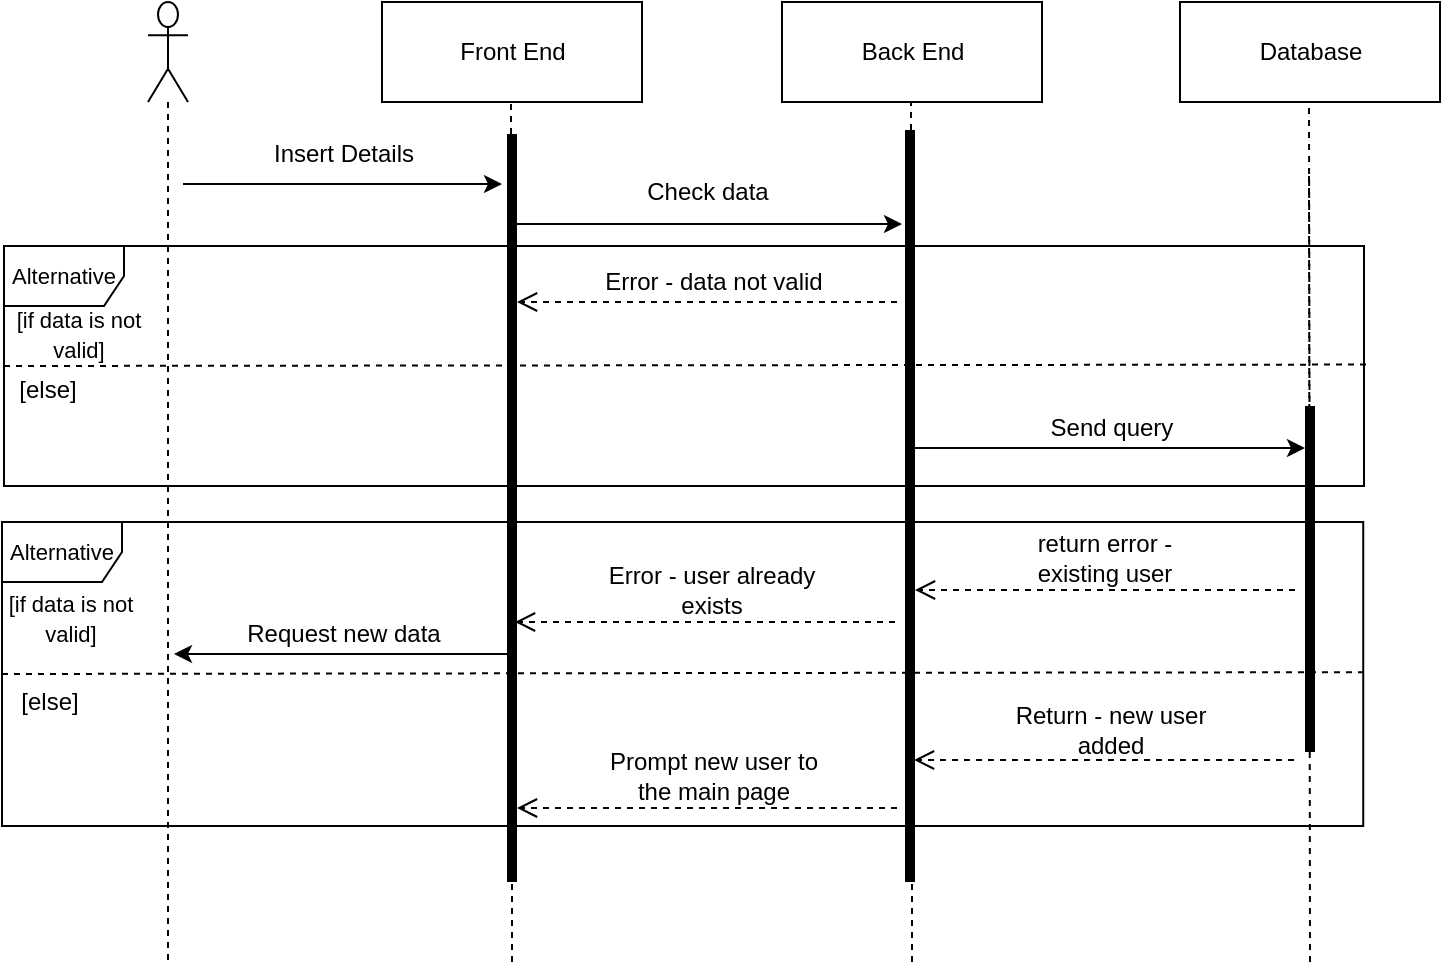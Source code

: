 <mxfile version="13.9.6" type="device"><diagram id="kgpKYQtTHZ0yAKxKKP6v" name="Page-1"><mxGraphModel dx="1422" dy="743" grid="1" gridSize="10" guides="1" tooltips="1" connect="1" arrows="1" fold="1" page="1" pageScale="1" pageWidth="850" pageHeight="1100" math="0" shadow="0"><root><mxCell id="0"/><mxCell id="1" parent="0"/><mxCell id="SL2v7vGCI3GbwwXjeuKS-9" value="" style="shape=umlLifeline;participant=umlActor;perimeter=lifelinePerimeter;whiteSpace=wrap;html=1;container=1;collapsible=0;recursiveResize=0;verticalAlign=top;spacingTop=36;outlineConnect=0;size=50;" parent="1" vertex="1"><mxGeometry x="133" y="90" width="20" height="480" as="geometry"/></mxCell><mxCell id="SL2v7vGCI3GbwwXjeuKS-10" value="Front End" style="html=1;" parent="1" vertex="1"><mxGeometry x="250" y="90" width="130" height="50" as="geometry"/></mxCell><mxCell id="SL2v7vGCI3GbwwXjeuKS-11" value="" style="endArrow=none;dashed=1;html=1;" parent="1" source="SL2v7vGCI3GbwwXjeuKS-42" edge="1"><mxGeometry width="50" height="50" relative="1" as="geometry"><mxPoint x="315" y="520" as="sourcePoint"/><mxPoint x="314.5" y="140" as="targetPoint"/></mxGeometry></mxCell><mxCell id="SL2v7vGCI3GbwwXjeuKS-12" value="Back End" style="html=1;" parent="1" vertex="1"><mxGeometry x="450" y="90" width="130" height="50" as="geometry"/></mxCell><mxCell id="SL2v7vGCI3GbwwXjeuKS-13" value="" style="endArrow=none;dashed=1;html=1;" parent="1" source="SL2v7vGCI3GbwwXjeuKS-44" edge="1"><mxGeometry width="50" height="50" relative="1" as="geometry"><mxPoint x="515" y="520" as="sourcePoint"/><mxPoint x="514.5" y="140" as="targetPoint"/></mxGeometry></mxCell><mxCell id="SL2v7vGCI3GbwwXjeuKS-16" value="Database" style="html=1;" parent="1" vertex="1"><mxGeometry x="649" y="90" width="130" height="50" as="geometry"/></mxCell><mxCell id="SL2v7vGCI3GbwwXjeuKS-17" value="" style="endArrow=none;dashed=1;html=1;" parent="1" edge="1"><mxGeometry width="50" height="50" relative="1" as="geometry"><mxPoint x="714" y="440" as="sourcePoint"/><mxPoint x="713.5" y="140" as="targetPoint"/></mxGeometry></mxCell><mxCell id="SL2v7vGCI3GbwwXjeuKS-18" value="" style="endArrow=classic;html=1;" parent="1" edge="1"><mxGeometry width="50" height="50" relative="1" as="geometry"><mxPoint x="150.525" y="181" as="sourcePoint"/><mxPoint x="310" y="181" as="targetPoint"/></mxGeometry></mxCell><mxCell id="SL2v7vGCI3GbwwXjeuKS-21" value="Insert Details" style="text;html=1;strokeColor=none;fillColor=none;align=center;verticalAlign=middle;whiteSpace=wrap;rounded=0;" parent="1" vertex="1"><mxGeometry x="186" y="156" width="90" height="20" as="geometry"/></mxCell><mxCell id="SL2v7vGCI3GbwwXjeuKS-22" value="" style="endArrow=classic;html=1;" parent="1" edge="1"><mxGeometry width="50" height="50" relative="1" as="geometry"><mxPoint x="315" y="201" as="sourcePoint"/><mxPoint x="510" y="201" as="targetPoint"/></mxGeometry></mxCell><mxCell id="SL2v7vGCI3GbwwXjeuKS-23" value="Check data" style="text;html=1;strokeColor=none;fillColor=none;align=center;verticalAlign=middle;whiteSpace=wrap;rounded=0;" parent="1" vertex="1"><mxGeometry x="368" y="173" width="90" height="24" as="geometry"/></mxCell><mxCell id="SL2v7vGCI3GbwwXjeuKS-26" value="" style="html=1;verticalAlign=bottom;endArrow=open;dashed=1;endSize=8;" parent="1" edge="1"><mxGeometry relative="1" as="geometry"><mxPoint x="706.5" y="384" as="sourcePoint"/><mxPoint x="516.5" y="384" as="targetPoint"/></mxGeometry></mxCell><mxCell id="SL2v7vGCI3GbwwXjeuKS-28" value="return error - existing user" style="text;html=1;strokeColor=none;fillColor=none;align=center;verticalAlign=middle;whiteSpace=wrap;rounded=0;" parent="1" vertex="1"><mxGeometry x="557.5" y="358" width="107" height="20" as="geometry"/></mxCell><mxCell id="SL2v7vGCI3GbwwXjeuKS-40" value="Return - new user added" style="text;html=1;strokeColor=none;fillColor=none;align=center;verticalAlign=middle;whiteSpace=wrap;rounded=0;" parent="1" vertex="1"><mxGeometry x="560.5" y="444" width="107" height="20" as="geometry"/></mxCell><mxCell id="SL2v7vGCI3GbwwXjeuKS-42" value="" style="html=1;points=[];perimeter=orthogonalPerimeter;fillColor=#000000;strokeColor=none;" parent="1" vertex="1"><mxGeometry x="312.5" y="156" width="5" height="374" as="geometry"/></mxCell><mxCell id="SL2v7vGCI3GbwwXjeuKS-43" value="" style="endArrow=none;dashed=1;html=1;" parent="1" target="SL2v7vGCI3GbwwXjeuKS-42" edge="1"><mxGeometry width="50" height="50" relative="1" as="geometry"><mxPoint x="315" y="440" as="sourcePoint"/><mxPoint x="314.5" y="140" as="targetPoint"/></mxGeometry></mxCell><mxCell id="SL2v7vGCI3GbwwXjeuKS-44" value="" style="html=1;points=[];perimeter=orthogonalPerimeter;fillColor=#000000;strokeColor=none;" parent="1" vertex="1"><mxGeometry x="511.5" y="154" width="5" height="376" as="geometry"/></mxCell><mxCell id="SL2v7vGCI3GbwwXjeuKS-45" value="" style="endArrow=none;dashed=1;html=1;" parent="1" target="SL2v7vGCI3GbwwXjeuKS-44" edge="1"><mxGeometry width="50" height="50" relative="1" as="geometry"><mxPoint x="515" y="440" as="sourcePoint"/><mxPoint x="514.5" y="140" as="targetPoint"/></mxGeometry></mxCell><mxCell id="SL2v7vGCI3GbwwXjeuKS-46" value="" style="html=1;points=[];perimeter=orthogonalPerimeter;fillColor=#000000;strokeColor=none;" parent="1" vertex="1"><mxGeometry x="711.5" y="292" width="5" height="173" as="geometry"/></mxCell><mxCell id="SL2v7vGCI3GbwwXjeuKS-47" value="" style="endArrow=none;dashed=1;html=1;" parent="1" target="SL2v7vGCI3GbwwXjeuKS-42" edge="1"><mxGeometry width="50" height="50" relative="1" as="geometry"><mxPoint x="315" y="570" as="sourcePoint"/><mxPoint x="315" y="390" as="targetPoint"/></mxGeometry></mxCell><mxCell id="SL2v7vGCI3GbwwXjeuKS-48" value="" style="endArrow=none;dashed=1;html=1;" parent="1" target="SL2v7vGCI3GbwwXjeuKS-44" edge="1"><mxGeometry width="50" height="50" relative="1" as="geometry"><mxPoint x="515" y="570" as="sourcePoint"/><mxPoint x="515" y="390" as="targetPoint"/></mxGeometry></mxCell><mxCell id="SL2v7vGCI3GbwwXjeuKS-49" value="" style="endArrow=none;dashed=1;html=1;" parent="1" edge="1"><mxGeometry width="50" height="50" relative="1" as="geometry"><mxPoint x="714" y="570" as="sourcePoint"/><mxPoint x="713.5" y="173" as="targetPoint"/></mxGeometry></mxCell><mxCell id="SL2v7vGCI3GbwwXjeuKS-54" value="" style="endArrow=classic;html=1;" parent="1" edge="1"><mxGeometry width="50" height="50" relative="1" as="geometry"><mxPoint x="516.5" y="313" as="sourcePoint"/><mxPoint x="711.5" y="313" as="targetPoint"/></mxGeometry></mxCell><mxCell id="SL2v7vGCI3GbwwXjeuKS-55" value="Send query" style="text;html=1;strokeColor=none;fillColor=none;align=center;verticalAlign=middle;whiteSpace=wrap;rounded=0;" parent="1" vertex="1"><mxGeometry x="574.5" y="293" width="80" height="20" as="geometry"/></mxCell><mxCell id="SL2v7vGCI3GbwwXjeuKS-60" value="&lt;font style=&quot;font-size: 11px&quot;&gt;Alternative&lt;/font&gt;" style="shape=umlFrame;whiteSpace=wrap;html=1;" parent="1" vertex="1"><mxGeometry x="61" y="212" width="680" height="120" as="geometry"/></mxCell><mxCell id="SL2v7vGCI3GbwwXjeuKS-61" value="" style="endArrow=none;dashed=1;html=1;exitX=0;exitY=0.5;exitDx=0;exitDy=0;exitPerimeter=0;entryX=1.003;entryY=0.494;entryDx=0;entryDy=0;entryPerimeter=0;" parent="1" source="SL2v7vGCI3GbwwXjeuKS-60" target="SL2v7vGCI3GbwwXjeuKS-60" edge="1"><mxGeometry width="50" height="50" relative="1" as="geometry"><mxPoint x="231.46" y="948.5" as="sourcePoint"/><mxPoint x="381.46" y="949" as="targetPoint"/></mxGeometry></mxCell><mxCell id="SL2v7vGCI3GbwwXjeuKS-62" value="&lt;font style=&quot;font-size: 11px&quot;&gt;[if data is not valid]&lt;/font&gt;" style="text;html=1;strokeColor=none;fillColor=none;align=center;verticalAlign=middle;whiteSpace=wrap;rounded=0;" parent="1" vertex="1"><mxGeometry x="64" y="231.07" width="68.5" height="48.93" as="geometry"/></mxCell><mxCell id="SL2v7vGCI3GbwwXjeuKS-63" value="[else]" style="text;html=1;strokeColor=none;fillColor=none;align=center;verticalAlign=middle;whiteSpace=wrap;rounded=0;" parent="1" vertex="1"><mxGeometry x="63.0" y="274" width="40" height="20" as="geometry"/></mxCell><mxCell id="SL2v7vGCI3GbwwXjeuKS-64" value="" style="html=1;verticalAlign=bottom;endArrow=open;dashed=1;endSize=8;" parent="1" edge="1"><mxGeometry relative="1" as="geometry"><mxPoint x="706" y="469" as="sourcePoint"/><mxPoint x="516" y="469" as="targetPoint"/></mxGeometry></mxCell><mxCell id="UnQXK5dgK-Q6bY9FnYjM-1" value="Error - data not valid" style="text;html=1;strokeColor=none;fillColor=none;align=center;verticalAlign=middle;whiteSpace=wrap;rounded=0;" vertex="1" parent="1"><mxGeometry x="355" y="220" width="122" height="20" as="geometry"/></mxCell><mxCell id="UnQXK5dgK-Q6bY9FnYjM-2" value="" style="html=1;verticalAlign=bottom;endArrow=open;dashed=1;endSize=8;" edge="1" parent="1"><mxGeometry relative="1" as="geometry"><mxPoint x="507.5" y="240" as="sourcePoint"/><mxPoint x="317.5" y="240" as="targetPoint"/></mxGeometry></mxCell><mxCell id="UnQXK5dgK-Q6bY9FnYjM-3" value="Error - user already exists" style="text;html=1;strokeColor=none;fillColor=none;align=center;verticalAlign=middle;whiteSpace=wrap;rounded=0;" vertex="1" parent="1"><mxGeometry x="354" y="374" width="122" height="20" as="geometry"/></mxCell><mxCell id="UnQXK5dgK-Q6bY9FnYjM-4" value="" style="html=1;verticalAlign=bottom;endArrow=open;dashed=1;endSize=8;" edge="1" parent="1"><mxGeometry relative="1" as="geometry"><mxPoint x="506.5" y="400" as="sourcePoint"/><mxPoint x="316.5" y="400" as="targetPoint"/></mxGeometry></mxCell><mxCell id="UnQXK5dgK-Q6bY9FnYjM-5" value="" style="endArrow=classic;html=1;" edge="1" parent="1"><mxGeometry width="50" height="50" relative="1" as="geometry"><mxPoint x="316" y="416" as="sourcePoint"/><mxPoint x="146" y="416" as="targetPoint"/></mxGeometry></mxCell><mxCell id="UnQXK5dgK-Q6bY9FnYjM-6" value="Request new data" style="text;html=1;strokeColor=none;fillColor=none;align=center;verticalAlign=middle;whiteSpace=wrap;rounded=0;" vertex="1" parent="1"><mxGeometry x="170" y="396" width="122" height="20" as="geometry"/></mxCell><mxCell id="UnQXK5dgK-Q6bY9FnYjM-7" value="Prompt new user to the main page" style="text;html=1;strokeColor=none;fillColor=none;align=center;verticalAlign=middle;whiteSpace=wrap;rounded=0;" vertex="1" parent="1"><mxGeometry x="355" y="467" width="122" height="20" as="geometry"/></mxCell><mxCell id="UnQXK5dgK-Q6bY9FnYjM-8" value="" style="html=1;verticalAlign=bottom;endArrow=open;dashed=1;endSize=8;" edge="1" parent="1"><mxGeometry relative="1" as="geometry"><mxPoint x="507.5" y="493" as="sourcePoint"/><mxPoint x="317.5" y="493" as="targetPoint"/></mxGeometry></mxCell><mxCell id="UnQXK5dgK-Q6bY9FnYjM-9" value="&lt;font style=&quot;font-size: 11px&quot;&gt;Alternative&lt;/font&gt;" style="shape=umlFrame;whiteSpace=wrap;html=1;" vertex="1" parent="1"><mxGeometry x="60" y="350" width="680.62" height="152" as="geometry"/></mxCell><mxCell id="UnQXK5dgK-Q6bY9FnYjM-10" value="" style="endArrow=none;dashed=1;html=1;exitX=0;exitY=0.5;exitDx=0;exitDy=0;exitPerimeter=0;entryX=1.003;entryY=0.494;entryDx=0;entryDy=0;entryPerimeter=0;" edge="1" parent="1" source="UnQXK5dgK-Q6bY9FnYjM-9" target="UnQXK5dgK-Q6bY9FnYjM-9"><mxGeometry width="50" height="50" relative="1" as="geometry"><mxPoint x="117.75" y="1112.5" as="sourcePoint"/><mxPoint x="267.75" y="1113" as="targetPoint"/></mxGeometry></mxCell><mxCell id="UnQXK5dgK-Q6bY9FnYjM-11" value="&lt;font style=&quot;font-size: 11px&quot;&gt;[if data is not valid]&lt;/font&gt;" style="text;html=1;strokeColor=none;fillColor=none;align=center;verticalAlign=middle;whiteSpace=wrap;rounded=0;" vertex="1" parent="1"><mxGeometry x="60" y="374" width="68.5" height="48.93" as="geometry"/></mxCell><mxCell id="UnQXK5dgK-Q6bY9FnYjM-12" value="[else]" style="text;html=1;strokeColor=none;fillColor=none;align=center;verticalAlign=middle;whiteSpace=wrap;rounded=0;" vertex="1" parent="1"><mxGeometry x="64" y="430" width="40" height="20" as="geometry"/></mxCell></root></mxGraphModel></diagram></mxfile>